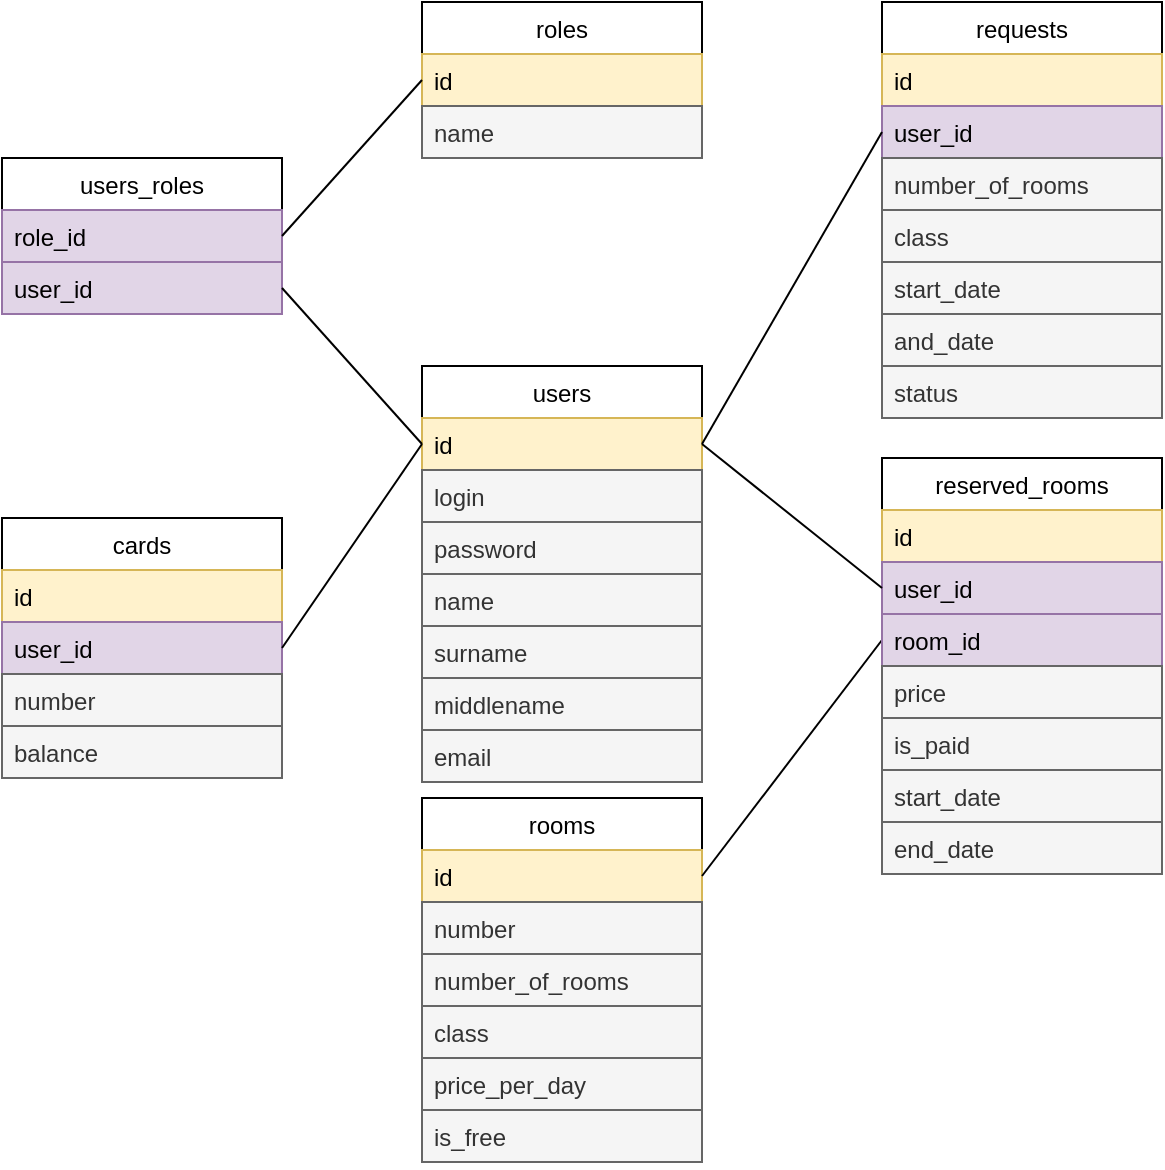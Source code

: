 <mxfile version="14.7.4" type="embed"><diagram id="wFvefsIL0ojLdiCR4RyT" name="Page-1"><mxGraphModel dx="405" dy="346" grid="1" gridSize="10" guides="1" tooltips="1" connect="1" arrows="1" fold="1" page="1" pageScale="1" pageWidth="827" pageHeight="1169" math="0" shadow="0"><root><mxCell id="0"/><mxCell id="1" parent="0"/><mxCell id="2EfxvqZbN9Tx3ir7eFEx-1" value="users" style="swimlane;fontStyle=0;childLayout=stackLayout;horizontal=1;startSize=26;horizontalStack=0;resizeParent=1;resizeParentMax=0;resizeLast=0;collapsible=1;marginBottom=0;" parent="1" vertex="1"><mxGeometry x="350" y="244" width="140" height="208" as="geometry"/></mxCell><mxCell id="2EfxvqZbN9Tx3ir7eFEx-2" value="id" style="text;strokeColor=#d6b656;fillColor=#fff2cc;align=left;verticalAlign=top;spacingLeft=4;spacingRight=4;overflow=hidden;rotatable=0;points=[[0,0.5],[1,0.5]];portConstraint=eastwest;" parent="2EfxvqZbN9Tx3ir7eFEx-1" vertex="1"><mxGeometry y="26" width="140" height="26" as="geometry"/></mxCell><mxCell id="3" value="login" style="text;strokeColor=#666666;fillColor=#f5f5f5;align=left;verticalAlign=top;spacingLeft=4;spacingRight=4;overflow=hidden;rotatable=0;points=[[0,0.5],[1,0.5]];portConstraint=eastwest;fontColor=#333333;" parent="2EfxvqZbN9Tx3ir7eFEx-1" vertex="1"><mxGeometry y="52" width="140" height="26" as="geometry"/></mxCell><mxCell id="4" value="password" style="text;strokeColor=#666666;fillColor=#f5f5f5;align=left;verticalAlign=top;spacingLeft=4;spacingRight=4;overflow=hidden;rotatable=0;points=[[0,0.5],[1,0.5]];portConstraint=eastwest;fontColor=#333333;" parent="2EfxvqZbN9Tx3ir7eFEx-1" vertex="1"><mxGeometry y="78" width="140" height="26" as="geometry"/></mxCell><mxCell id="2EfxvqZbN9Tx3ir7eFEx-10" value="name" style="text;strokeColor=#666666;fillColor=#f5f5f5;align=left;verticalAlign=top;spacingLeft=4;spacingRight=4;overflow=hidden;rotatable=0;points=[[0,0.5],[1,0.5]];portConstraint=eastwest;fontColor=#333333;" parent="2EfxvqZbN9Tx3ir7eFEx-1" vertex="1"><mxGeometry y="104" width="140" height="26" as="geometry"/></mxCell><mxCell id="2EfxvqZbN9Tx3ir7eFEx-11" value="surname" style="text;strokeColor=#666666;fillColor=#f5f5f5;align=left;verticalAlign=top;spacingLeft=4;spacingRight=4;overflow=hidden;rotatable=0;points=[[0,0.5],[1,0.5]];portConstraint=eastwest;fontColor=#333333;" parent="2EfxvqZbN9Tx3ir7eFEx-1" vertex="1"><mxGeometry y="130" width="140" height="26" as="geometry"/></mxCell><mxCell id="2EfxvqZbN9Tx3ir7eFEx-12" value="middlename" style="text;strokeColor=#666666;fillColor=#f5f5f5;align=left;verticalAlign=top;spacingLeft=4;spacingRight=4;overflow=hidden;rotatable=0;points=[[0,0.5],[1,0.5]];portConstraint=eastwest;fontColor=#333333;" parent="2EfxvqZbN9Tx3ir7eFEx-1" vertex="1"><mxGeometry y="156" width="140" height="26" as="geometry"/></mxCell><mxCell id="IveBiRxqO5vdpKggcDoV-33" value="email" style="text;strokeColor=#666666;fillColor=#f5f5f5;align=left;verticalAlign=top;spacingLeft=4;spacingRight=4;overflow=hidden;rotatable=0;points=[[0,0.5],[1,0.5]];portConstraint=eastwest;fontColor=#333333;" parent="2EfxvqZbN9Tx3ir7eFEx-1" vertex="1"><mxGeometry y="182" width="140" height="26" as="geometry"/></mxCell><mxCell id="2EfxvqZbN9Tx3ir7eFEx-14" value="rooms" style="swimlane;fontStyle=0;childLayout=stackLayout;horizontal=1;startSize=26;horizontalStack=0;resizeParent=1;resizeParentMax=0;resizeLast=0;collapsible=1;marginBottom=0;" parent="1" vertex="1"><mxGeometry x="350" y="460" width="140" height="182" as="geometry"/></mxCell><mxCell id="2EfxvqZbN9Tx3ir7eFEx-15" value="id" style="text;strokeColor=#d6b656;fillColor=#fff2cc;align=left;verticalAlign=top;spacingLeft=4;spacingRight=4;overflow=hidden;rotatable=0;points=[[0,0.5],[1,0.5]];portConstraint=eastwest;" parent="2EfxvqZbN9Tx3ir7eFEx-14" vertex="1"><mxGeometry y="26" width="140" height="26" as="geometry"/></mxCell><mxCell id="IveBiRxqO5vdpKggcDoV-6" value="number" style="text;strokeColor=#666666;fillColor=#f5f5f5;align=left;verticalAlign=top;spacingLeft=4;spacingRight=4;overflow=hidden;rotatable=0;points=[[0,0.5],[1,0.5]];portConstraint=eastwest;fontColor=#333333;" parent="2EfxvqZbN9Tx3ir7eFEx-14" vertex="1"><mxGeometry y="52" width="140" height="26" as="geometry"/></mxCell><mxCell id="2EfxvqZbN9Tx3ir7eFEx-16" value="number_of_rooms" style="text;strokeColor=#666666;fillColor=#f5f5f5;align=left;verticalAlign=top;spacingLeft=4;spacingRight=4;overflow=hidden;rotatable=0;points=[[0,0.5],[1,0.5]];portConstraint=eastwest;fontColor=#333333;" parent="2EfxvqZbN9Tx3ir7eFEx-14" vertex="1"><mxGeometry y="78" width="140" height="26" as="geometry"/></mxCell><mxCell id="2EfxvqZbN9Tx3ir7eFEx-17" value="class" style="text;strokeColor=#666666;fillColor=#f5f5f5;align=left;verticalAlign=top;spacingLeft=4;spacingRight=4;overflow=hidden;rotatable=0;points=[[0,0.5],[1,0.5]];portConstraint=eastwest;fontColor=#333333;" parent="2EfxvqZbN9Tx3ir7eFEx-14" vertex="1"><mxGeometry y="104" width="140" height="26" as="geometry"/></mxCell><mxCell id="IveBiRxqO5vdpKggcDoV-7" value="price_per_day" style="text;strokeColor=#666666;fillColor=#f5f5f5;align=left;verticalAlign=top;spacingLeft=4;spacingRight=4;overflow=hidden;rotatable=0;points=[[0,0.5],[1,0.5]];portConstraint=eastwest;fontColor=#333333;" parent="2EfxvqZbN9Tx3ir7eFEx-14" vertex="1"><mxGeometry y="130" width="140" height="26" as="geometry"/></mxCell><mxCell id="IveBiRxqO5vdpKggcDoV-5" value="is_free" style="text;strokeColor=#666666;fillColor=#f5f5f5;align=left;verticalAlign=top;spacingLeft=4;spacingRight=4;overflow=hidden;rotatable=0;points=[[0,0.5],[1,0.5]];portConstraint=eastwest;fontColor=#333333;" parent="2EfxvqZbN9Tx3ir7eFEx-14" vertex="1"><mxGeometry y="156" width="140" height="26" as="geometry"/></mxCell><mxCell id="2EfxvqZbN9Tx3ir7eFEx-20" value="requests" style="swimlane;fontStyle=0;childLayout=stackLayout;horizontal=1;startSize=26;horizontalStack=0;resizeParent=1;resizeParentMax=0;resizeLast=0;collapsible=1;marginBottom=0;" parent="1" vertex="1"><mxGeometry x="580" y="62" width="140" height="208" as="geometry"/></mxCell><mxCell id="2EfxvqZbN9Tx3ir7eFEx-21" value="id" style="text;strokeColor=#d6b656;fillColor=#fff2cc;align=left;verticalAlign=top;spacingLeft=4;spacingRight=4;overflow=hidden;rotatable=0;points=[[0,0.5],[1,0.5]];portConstraint=eastwest;" parent="2EfxvqZbN9Tx3ir7eFEx-20" vertex="1"><mxGeometry y="26" width="140" height="26" as="geometry"/></mxCell><mxCell id="2EfxvqZbN9Tx3ir7eFEx-22" value="user_id" style="text;strokeColor=#9673a6;fillColor=#e1d5e7;align=left;verticalAlign=top;spacingLeft=4;spacingRight=4;overflow=hidden;rotatable=0;points=[[0,0.5],[1,0.5]];portConstraint=eastwest;" parent="2EfxvqZbN9Tx3ir7eFEx-20" vertex="1"><mxGeometry y="52" width="140" height="26" as="geometry"/></mxCell><mxCell id="IveBiRxqO5vdpKggcDoV-2" value="number_of_rooms" style="text;strokeColor=#666666;fillColor=#f5f5f5;align=left;verticalAlign=top;spacingLeft=4;spacingRight=4;overflow=hidden;rotatable=0;points=[[0,0.5],[1,0.5]];portConstraint=eastwest;fontColor=#333333;" parent="2EfxvqZbN9Tx3ir7eFEx-20" vertex="1"><mxGeometry y="78" width="140" height="26" as="geometry"/></mxCell><mxCell id="IveBiRxqO5vdpKggcDoV-3" value="class" style="text;strokeColor=#666666;fillColor=#f5f5f5;align=left;verticalAlign=top;spacingLeft=4;spacingRight=4;overflow=hidden;rotatable=0;points=[[0,0.5],[1,0.5]];portConstraint=eastwest;fontColor=#333333;" parent="2EfxvqZbN9Tx3ir7eFEx-20" vertex="1"><mxGeometry y="104" width="140" height="26" as="geometry"/></mxCell><mxCell id="IveBiRxqO5vdpKggcDoV-4" value="start_date" style="text;strokeColor=#666666;fillColor=#f5f5f5;align=left;verticalAlign=top;spacingLeft=4;spacingRight=4;overflow=hidden;rotatable=0;points=[[0,0.5],[1,0.5]];portConstraint=eastwest;fontColor=#333333;" parent="2EfxvqZbN9Tx3ir7eFEx-20" vertex="1"><mxGeometry y="130" width="140" height="26" as="geometry"/></mxCell><mxCell id="IveBiRxqO5vdpKggcDoV-30" value="and_date" style="text;strokeColor=#666666;fillColor=#f5f5f5;align=left;verticalAlign=top;spacingLeft=4;spacingRight=4;overflow=hidden;rotatable=0;points=[[0,0.5],[1,0.5]];portConstraint=eastwest;fontColor=#333333;" parent="2EfxvqZbN9Tx3ir7eFEx-20" vertex="1"><mxGeometry y="156" width="140" height="26" as="geometry"/></mxCell><mxCell id="IveBiRxqO5vdpKggcDoV-1" value="status" style="text;strokeColor=#666666;fillColor=#f5f5f5;align=left;verticalAlign=top;spacingLeft=4;spacingRight=4;overflow=hidden;rotatable=0;points=[[0,0.5],[1,0.5]];portConstraint=eastwest;fontColor=#333333;" parent="2EfxvqZbN9Tx3ir7eFEx-20" vertex="1"><mxGeometry y="182" width="140" height="26" as="geometry"/></mxCell><mxCell id="2EfxvqZbN9Tx3ir7eFEx-26" value="roles" style="swimlane;fontStyle=0;childLayout=stackLayout;horizontal=1;startSize=26;horizontalStack=0;resizeParent=1;resizeParentMax=0;resizeLast=0;collapsible=1;marginBottom=0;" parent="1" vertex="1"><mxGeometry x="350" y="62" width="140" height="78" as="geometry"/></mxCell><mxCell id="2EfxvqZbN9Tx3ir7eFEx-27" value="id" style="text;strokeColor=#d6b656;fillColor=#fff2cc;align=left;verticalAlign=top;spacingLeft=4;spacingRight=4;overflow=hidden;rotatable=0;points=[[0,0.5],[1,0.5]];portConstraint=eastwest;" parent="2EfxvqZbN9Tx3ir7eFEx-26" vertex="1"><mxGeometry y="26" width="140" height="26" as="geometry"/></mxCell><mxCell id="2EfxvqZbN9Tx3ir7eFEx-28" value="name" style="text;strokeColor=#666666;fillColor=#f5f5f5;align=left;verticalAlign=top;spacingLeft=4;spacingRight=4;overflow=hidden;rotatable=0;points=[[0,0.5],[1,0.5]];portConstraint=eastwest;fontColor=#333333;" parent="2EfxvqZbN9Tx3ir7eFEx-26" vertex="1"><mxGeometry y="52" width="140" height="26" as="geometry"/></mxCell><mxCell id="2EfxvqZbN9Tx3ir7eFEx-30" value="users_roles" style="swimlane;fontStyle=0;childLayout=stackLayout;horizontal=1;startSize=26;horizontalStack=0;resizeParent=1;resizeParentMax=0;resizeLast=0;collapsible=1;marginBottom=0;" parent="1" vertex="1"><mxGeometry x="140" y="140" width="140" height="78" as="geometry"/></mxCell><mxCell id="2EfxvqZbN9Tx3ir7eFEx-33" value="role_id" style="text;strokeColor=#9673a6;fillColor=#e1d5e7;align=left;verticalAlign=top;spacingLeft=4;spacingRight=4;overflow=hidden;rotatable=0;points=[[0,0.5],[1,0.5]];portConstraint=eastwest;" parent="2EfxvqZbN9Tx3ir7eFEx-30" vertex="1"><mxGeometry y="26" width="140" height="26" as="geometry"/></mxCell><mxCell id="2EfxvqZbN9Tx3ir7eFEx-32" value="user_id" style="text;strokeColor=#9673a6;fillColor=#e1d5e7;align=left;verticalAlign=top;spacingLeft=4;spacingRight=4;overflow=hidden;rotatable=0;points=[[0,0.5],[1,0.5]];portConstraint=eastwest;" parent="2EfxvqZbN9Tx3ir7eFEx-30" vertex="1"><mxGeometry y="52" width="140" height="26" as="geometry"/></mxCell><mxCell id="2EfxvqZbN9Tx3ir7eFEx-35" value="" style="endArrow=none;html=1;rounded=0;entryX=0;entryY=0.5;entryDx=0;entryDy=0;exitX=1;exitY=0.5;exitDx=0;exitDy=0;" parent="1" source="2EfxvqZbN9Tx3ir7eFEx-33" target="2EfxvqZbN9Tx3ir7eFEx-27" edge="1"><mxGeometry width="50" height="50" relative="1" as="geometry"><mxPoint x="390" y="370" as="sourcePoint"/><mxPoint x="440" y="320" as="targetPoint"/></mxGeometry></mxCell><mxCell id="2EfxvqZbN9Tx3ir7eFEx-36" value="" style="endArrow=none;html=1;rounded=0;exitX=1;exitY=0.5;exitDx=0;exitDy=0;entryX=0;entryY=0.5;entryDx=0;entryDy=0;" parent="1" source="2EfxvqZbN9Tx3ir7eFEx-32" target="2EfxvqZbN9Tx3ir7eFEx-2" edge="1"><mxGeometry width="50" height="50" relative="1" as="geometry"><mxPoint x="390" y="370" as="sourcePoint"/><mxPoint x="440" y="320" as="targetPoint"/></mxGeometry></mxCell><mxCell id="2EfxvqZbN9Tx3ir7eFEx-37" value="" style="endArrow=none;html=1;rounded=0;entryX=1;entryY=0.5;entryDx=0;entryDy=0;exitX=0;exitY=0.5;exitDx=0;exitDy=0;" parent="1" source="2EfxvqZbN9Tx3ir7eFEx-22" target="2EfxvqZbN9Tx3ir7eFEx-2" edge="1"><mxGeometry width="50" height="50" relative="1" as="geometry"><mxPoint x="390" y="370" as="sourcePoint"/><mxPoint x="440" y="320" as="targetPoint"/></mxGeometry></mxCell><mxCell id="2EfxvqZbN9Tx3ir7eFEx-38" value="" style="endArrow=none;html=1;rounded=0;entryX=0;entryY=0.5;entryDx=0;entryDy=0;exitX=1;exitY=0.5;exitDx=0;exitDy=0;" parent="1" source="2EfxvqZbN9Tx3ir7eFEx-15" target="2EfxvqZbN9Tx3ir7eFEx-23" edge="1"><mxGeometry width="50" height="50" relative="1" as="geometry"><mxPoint x="390" y="370" as="sourcePoint"/><mxPoint x="440" y="320" as="targetPoint"/></mxGeometry></mxCell><mxCell id="IveBiRxqO5vdpKggcDoV-12" value="cards" style="swimlane;fontStyle=0;childLayout=stackLayout;horizontal=1;startSize=26;horizontalStack=0;resizeParent=1;resizeParentMax=0;resizeLast=0;collapsible=1;marginBottom=0;" parent="1" vertex="1"><mxGeometry x="140" y="320" width="140" height="130" as="geometry"/></mxCell><mxCell id="IveBiRxqO5vdpKggcDoV-13" value="id" style="text;strokeColor=#d6b656;fillColor=#fff2cc;align=left;verticalAlign=top;spacingLeft=4;spacingRight=4;overflow=hidden;rotatable=0;points=[[0,0.5],[1,0.5]];portConstraint=eastwest;" parent="IveBiRxqO5vdpKggcDoV-12" vertex="1"><mxGeometry y="26" width="140" height="26" as="geometry"/></mxCell><mxCell id="IveBiRxqO5vdpKggcDoV-14" value="user_id" style="text;strokeColor=#9673a6;fillColor=#e1d5e7;align=left;verticalAlign=top;spacingLeft=4;spacingRight=4;overflow=hidden;rotatable=0;points=[[0,0.5],[1,0.5]];portConstraint=eastwest;" parent="IveBiRxqO5vdpKggcDoV-12" vertex="1"><mxGeometry y="52" width="140" height="26" as="geometry"/></mxCell><mxCell id="IveBiRxqO5vdpKggcDoV-15" value="number" style="text;strokeColor=#666666;fillColor=#f5f5f5;align=left;verticalAlign=top;spacingLeft=4;spacingRight=4;overflow=hidden;rotatable=0;points=[[0,0.5],[1,0.5]];portConstraint=eastwest;fontColor=#333333;" parent="IveBiRxqO5vdpKggcDoV-12" vertex="1"><mxGeometry y="78" width="140" height="26" as="geometry"/></mxCell><mxCell id="IveBiRxqO5vdpKggcDoV-16" value="balance" style="text;strokeColor=#666666;fillColor=#f5f5f5;align=left;verticalAlign=top;spacingLeft=4;spacingRight=4;overflow=hidden;rotatable=0;points=[[0,0.5],[1,0.5]];portConstraint=eastwest;fontColor=#333333;" parent="IveBiRxqO5vdpKggcDoV-12" vertex="1"><mxGeometry y="104" width="140" height="26" as="geometry"/></mxCell><mxCell id="IveBiRxqO5vdpKggcDoV-18" value="" style="endArrow=none;html=1;rounded=0;entryX=0;entryY=0.5;entryDx=0;entryDy=0;exitX=1;exitY=0.5;exitDx=0;exitDy=0;" parent="1" source="IveBiRxqO5vdpKggcDoV-12" target="2EfxvqZbN9Tx3ir7eFEx-2" edge="1"><mxGeometry width="50" height="50" relative="1" as="geometry"><mxPoint x="580" y="410" as="sourcePoint"/><mxPoint x="630" y="360" as="targetPoint"/></mxGeometry></mxCell><mxCell id="IveBiRxqO5vdpKggcDoV-20" value="reserved_rooms" style="swimlane;fontStyle=0;childLayout=stackLayout;horizontal=1;startSize=26;horizontalStack=0;resizeParent=1;resizeParentMax=0;resizeLast=0;collapsible=1;marginBottom=0;" parent="1" vertex="1"><mxGeometry x="580" y="290" width="140" height="208" as="geometry"/></mxCell><mxCell id="IveBiRxqO5vdpKggcDoV-21" value="id" style="text;strokeColor=#d6b656;fillColor=#fff2cc;align=left;verticalAlign=top;spacingLeft=4;spacingRight=4;overflow=hidden;rotatable=0;points=[[0,0.5],[1,0.5]];portConstraint=eastwest;" parent="IveBiRxqO5vdpKggcDoV-20" vertex="1"><mxGeometry y="26" width="140" height="26" as="geometry"/></mxCell><mxCell id="IveBiRxqO5vdpKggcDoV-26" value="user_id" style="text;strokeColor=#9673a6;fillColor=#e1d5e7;align=left;verticalAlign=top;spacingLeft=4;spacingRight=4;overflow=hidden;rotatable=0;points=[[0,0.5],[1,0.5]];portConstraint=eastwest;" parent="IveBiRxqO5vdpKggcDoV-20" vertex="1"><mxGeometry y="52" width="140" height="26" as="geometry"/></mxCell><mxCell id="2EfxvqZbN9Tx3ir7eFEx-23" value="room_id" style="text;strokeColor=#9673a6;fillColor=#e1d5e7;align=left;verticalAlign=top;spacingLeft=4;spacingRight=4;overflow=hidden;rotatable=0;points=[[0,0.5],[1,0.5]];portConstraint=eastwest;" parent="IveBiRxqO5vdpKggcDoV-20" vertex="1"><mxGeometry y="78" width="140" height="26" as="geometry"/></mxCell><mxCell id="IveBiRxqO5vdpKggcDoV-32" value="price" style="text;strokeColor=#666666;fillColor=#f5f5f5;align=left;verticalAlign=top;spacingLeft=4;spacingRight=4;overflow=hidden;rotatable=0;points=[[0,0.5],[1,0.5]];portConstraint=eastwest;fontColor=#333333;" parent="IveBiRxqO5vdpKggcDoV-20" vertex="1"><mxGeometry y="104" width="140" height="26" as="geometry"/></mxCell><mxCell id="IveBiRxqO5vdpKggcDoV-28" value="is_paid" style="text;align=left;verticalAlign=top;spacingLeft=4;spacingRight=4;overflow=hidden;rotatable=0;points=[[0,0.5],[1,0.5]];portConstraint=eastwest;fillColor=#f5f5f5;fontColor=#333333;strokeColor=#666666;" parent="IveBiRxqO5vdpKggcDoV-20" vertex="1"><mxGeometry y="130" width="140" height="26" as="geometry"/></mxCell><mxCell id="IveBiRxqO5vdpKggcDoV-29" value="start_date" style="text;align=left;verticalAlign=top;spacingLeft=4;spacingRight=4;overflow=hidden;rotatable=0;points=[[0,0.5],[1,0.5]];portConstraint=eastwest;fillColor=#f5f5f5;fontColor=#333333;strokeColor=#666666;" parent="IveBiRxqO5vdpKggcDoV-20" vertex="1"><mxGeometry y="156" width="140" height="26" as="geometry"/></mxCell><mxCell id="IveBiRxqO5vdpKggcDoV-31" value="end_date" style="text;align=left;verticalAlign=top;spacingLeft=4;spacingRight=4;overflow=hidden;rotatable=0;points=[[0,0.5],[1,0.5]];portConstraint=eastwest;fillColor=#f5f5f5;fontColor=#333333;strokeColor=#666666;" parent="IveBiRxqO5vdpKggcDoV-20" vertex="1"><mxGeometry y="182" width="140" height="26" as="geometry"/></mxCell><mxCell id="IveBiRxqO5vdpKggcDoV-27" value="" style="endArrow=none;html=1;rounded=0;exitX=0;exitY=0.5;exitDx=0;exitDy=0;entryX=1;entryY=0.5;entryDx=0;entryDy=0;" parent="1" source="IveBiRxqO5vdpKggcDoV-26" target="2EfxvqZbN9Tx3ir7eFEx-2" edge="1"><mxGeometry width="50" height="50" relative="1" as="geometry"><mxPoint x="450" y="410" as="sourcePoint"/><mxPoint x="500" y="360" as="targetPoint"/></mxGeometry></mxCell></root></mxGraphModel></diagram></mxfile>